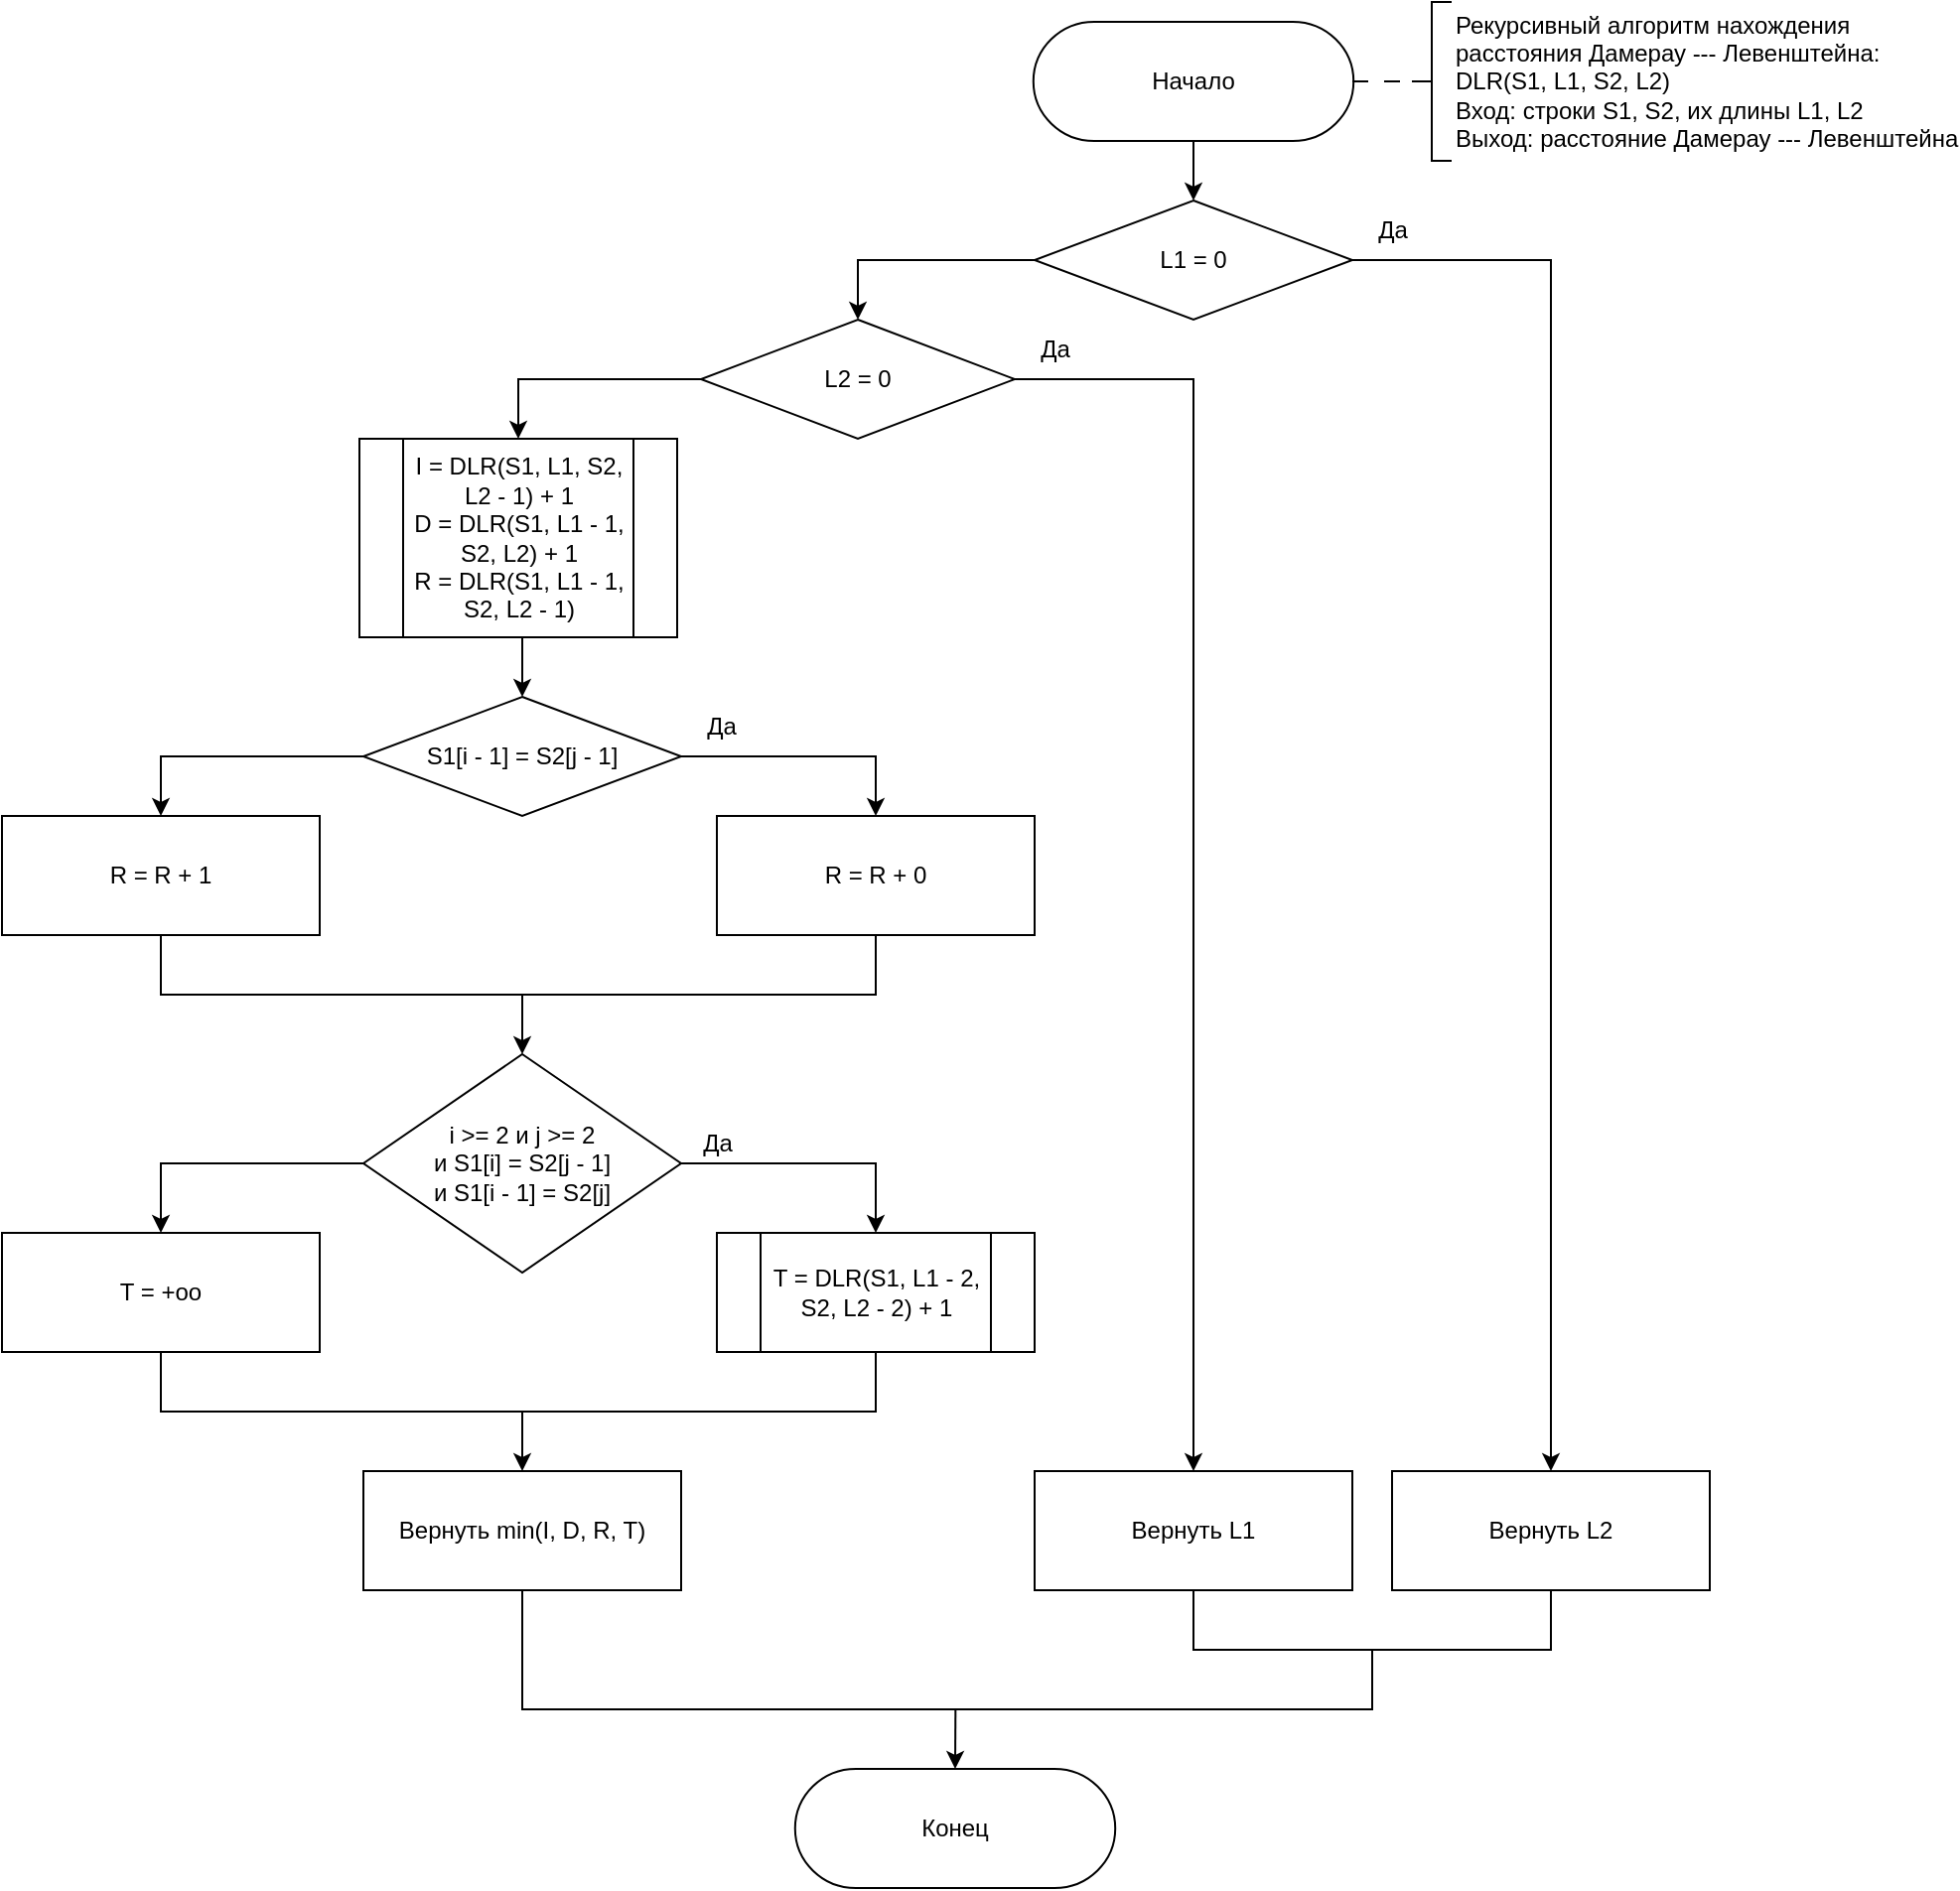 <mxfile version="22.0.8" type="device">
  <diagram name="Page-1" id="YKXosOOClyf2uKz4kZc7">
    <mxGraphModel dx="2009" dy="911" grid="1" gridSize="10" guides="1" tooltips="1" connect="1" arrows="1" fold="1" page="1" pageScale="1" pageWidth="1169" pageHeight="827" math="0" shadow="0">
      <root>
        <mxCell id="0" />
        <mxCell id="1" parent="0" />
        <mxCell id="xdKE0fxUzMoHAe-ZSNXu-1" value="Начало" style="html=1;shape=stencil(xVVNb4MwDP01HJmAaFV7nFh37GWTdnapgaghQU7Wj3+/0IAGAzqayyQO+D3yXuzYJGCpLqHGIIkkVBiw1yBJPpAqLsEosoFlSgevIheeXbhZuxB0jZlx2AmIw16gY7QhdcQzP5hWgcsSiZuGZdsgerHfNA9LMyWlFeFK6gHT460YcGnXRhcnFj09O5trG7uotg4VGqQB+pPczgFB8ubtFC9zevdwGmbU+f7l9Pm4U+zntPWpXvzbLF5YwZ1HYhN2683CA/Oy69Qfz86rmCO7xdnN2LHUInMDyNI9ZMeC1Jc8TG6yhma4R0RHV+qEs+19L/1OQHDZE+j+OY8oAGX2hVoF1q6h6zC+hHDhOiRloKnCQF8AFRhanTAXUAwofUase3B79NPbXXlkHHko/GPGHiecCaXxzhhYfNRkN3SmM1maK8I7LZtzIdzVNDcNI4Eb6i7KG/AN);whiteSpace=wrap;" vertex="1" parent="1">
          <mxGeometry x="150" y="190" width="100" height="60" as="geometry" />
        </mxCell>
        <mxCell id="xdKE0fxUzMoHAe-ZSNXu-2" style="edgeStyle=orthogonalEdgeStyle;rounded=0;orthogonalLoop=1;jettySize=auto;html=1;exitX=1;exitY=0.5;exitDx=0;exitDy=0;exitPerimeter=0;entryX=0.5;entryY=0;entryDx=0;entryDy=0;" edge="1" parent="1" source="xdKE0fxUzMoHAe-ZSNXu-3" target="xdKE0fxUzMoHAe-ZSNXu-9">
          <mxGeometry relative="1" as="geometry" />
        </mxCell>
        <mxCell id="xdKE0fxUzMoHAe-ZSNXu-3" value="L1 = 0" style="html=1;shape=mxgraph.flowchart.decision;whiteSpace=wrap;" vertex="1" parent="1">
          <mxGeometry x="120" y="280" width="160" height="60" as="geometry" />
        </mxCell>
        <mxCell id="xdKE0fxUzMoHAe-ZSNXu-4" style="edgeStyle=orthogonalEdgeStyle;rounded=0;orthogonalLoop=1;jettySize=auto;html=1;exitX=1;exitY=0.5;exitDx=0;exitDy=0;exitPerimeter=0;entryX=0.5;entryY=0;entryDx=0;entryDy=0;" edge="1" parent="1" source="xdKE0fxUzMoHAe-ZSNXu-6" target="xdKE0fxUzMoHAe-ZSNXu-11">
          <mxGeometry relative="1" as="geometry" />
        </mxCell>
        <mxCell id="xdKE0fxUzMoHAe-ZSNXu-6" value="L2 = 0" style="html=1;shape=mxgraph.flowchart.decision;whiteSpace=wrap;" vertex="1" parent="1">
          <mxGeometry x="-48" y="340" width="158" height="60" as="geometry" />
        </mxCell>
        <mxCell id="xdKE0fxUzMoHAe-ZSNXu-7" style="edgeStyle=orthogonalEdgeStyle;rounded=0;orthogonalLoop=1;jettySize=auto;html=1;exitX=0;exitY=0.5;exitDx=0;exitDy=0;exitPerimeter=0;entryX=0.5;entryY=0;entryDx=0;entryDy=0;entryPerimeter=0;" edge="1" parent="1" source="xdKE0fxUzMoHAe-ZSNXu-3" target="xdKE0fxUzMoHAe-ZSNXu-6">
          <mxGeometry relative="1" as="geometry" />
        </mxCell>
        <mxCell id="xdKE0fxUzMoHAe-ZSNXu-8" style="edgeStyle=orthogonalEdgeStyle;rounded=0;orthogonalLoop=1;jettySize=auto;html=1;exitX=0.5;exitY=1;exitDx=0;exitDy=0;exitPerimeter=0;entryX=0.5;entryY=0;entryDx=0;entryDy=0;entryPerimeter=0;" edge="1" parent="1" source="xdKE0fxUzMoHAe-ZSNXu-1" target="xdKE0fxUzMoHAe-ZSNXu-3">
          <mxGeometry relative="1" as="geometry" />
        </mxCell>
        <mxCell id="xdKE0fxUzMoHAe-ZSNXu-9" value="Вернуть L2" style="rounded=1;whiteSpace=wrap;html=1;absoluteArcSize=1;arcSize=0;" vertex="1" parent="1">
          <mxGeometry x="300" y="920" width="160" height="60" as="geometry" />
        </mxCell>
        <mxCell id="xdKE0fxUzMoHAe-ZSNXu-10" style="edgeStyle=orthogonalEdgeStyle;rounded=0;orthogonalLoop=1;jettySize=auto;html=1;exitX=0.5;exitY=1;exitDx=0;exitDy=0;entryX=0.5;entryY=1;entryDx=0;entryDy=0;endArrow=none;endFill=0;" edge="1" parent="1" source="xdKE0fxUzMoHAe-ZSNXu-11" target="xdKE0fxUzMoHAe-ZSNXu-9">
          <mxGeometry relative="1" as="geometry">
            <Array as="points">
              <mxPoint x="200" y="1010" />
              <mxPoint x="380" y="1010" />
            </Array>
          </mxGeometry>
        </mxCell>
        <mxCell id="xdKE0fxUzMoHAe-ZSNXu-11" value="Вернуть L1" style="rounded=1;whiteSpace=wrap;html=1;absoluteArcSize=1;arcSize=0;" vertex="1" parent="1">
          <mxGeometry x="120" y="920" width="160" height="60" as="geometry" />
        </mxCell>
        <mxCell id="xdKE0fxUzMoHAe-ZSNXu-17" style="edgeStyle=orthogonalEdgeStyle;rounded=0;orthogonalLoop=1;jettySize=auto;html=1;exitX=0;exitY=0.5;exitDx=0;exitDy=0;exitPerimeter=0;entryX=0.5;entryY=0;entryDx=0;entryDy=0;" edge="1" parent="1" source="xdKE0fxUzMoHAe-ZSNXu-19" target="xdKE0fxUzMoHAe-ZSNXu-21">
          <mxGeometry relative="1" as="geometry" />
        </mxCell>
        <mxCell id="xdKE0fxUzMoHAe-ZSNXu-18" style="edgeStyle=orthogonalEdgeStyle;rounded=0;orthogonalLoop=1;jettySize=auto;html=1;exitX=1;exitY=0.5;exitDx=0;exitDy=0;exitPerimeter=0;entryX=0.5;entryY=0;entryDx=0;entryDy=0;" edge="1" parent="1" source="xdKE0fxUzMoHAe-ZSNXu-19" target="xdKE0fxUzMoHAe-ZSNXu-22">
          <mxGeometry relative="1" as="geometry" />
        </mxCell>
        <mxCell id="xdKE0fxUzMoHAe-ZSNXu-19" value="S1[i - 1] = S2[j - 1]" style="html=1;shape=mxgraph.flowchart.decision;whiteSpace=wrap;" vertex="1" parent="1">
          <mxGeometry x="-218" y="530" width="160" height="60" as="geometry" />
        </mxCell>
        <mxCell id="xdKE0fxUzMoHAe-ZSNXu-20" style="edgeStyle=orthogonalEdgeStyle;rounded=0;orthogonalLoop=1;jettySize=auto;html=1;exitX=0.5;exitY=1;exitDx=0;exitDy=0;entryX=0.5;entryY=1;entryDx=0;entryDy=0;endArrow=none;endFill=0;" edge="1" parent="1" source="xdKE0fxUzMoHAe-ZSNXu-21" target="xdKE0fxUzMoHAe-ZSNXu-22">
          <mxGeometry relative="1" as="geometry">
            <Array as="points">
              <mxPoint x="-320" y="680" />
              <mxPoint x="40" y="680" />
            </Array>
          </mxGeometry>
        </mxCell>
        <mxCell id="xdKE0fxUzMoHAe-ZSNXu-21" value="R = R + 1" style="rounded=1;whiteSpace=wrap;html=1;absoluteArcSize=1;arcSize=0;" vertex="1" parent="1">
          <mxGeometry x="-400" y="590" width="160" height="60" as="geometry" />
        </mxCell>
        <mxCell id="xdKE0fxUzMoHAe-ZSNXu-22" value="R = R + 0" style="rounded=1;whiteSpace=wrap;html=1;absoluteArcSize=1;arcSize=0;" vertex="1" parent="1">
          <mxGeometry x="-40" y="590" width="160" height="60" as="geometry" />
        </mxCell>
        <mxCell id="xdKE0fxUzMoHAe-ZSNXu-25" style="edgeStyle=orthogonalEdgeStyle;rounded=0;orthogonalLoop=1;jettySize=auto;html=1;exitX=0.5;exitY=0;exitDx=0;exitDy=0;exitPerimeter=0;endArrow=none;endFill=0;startArrow=classic;startFill=1;" edge="1" parent="1" source="xdKE0fxUzMoHAe-ZSNXu-27">
          <mxGeometry relative="1" as="geometry">
            <mxPoint x="79.87" y="1070" as="targetPoint" />
          </mxGeometry>
        </mxCell>
        <mxCell id="xdKE0fxUzMoHAe-ZSNXu-26" style="edgeStyle=orthogonalEdgeStyle;rounded=0;orthogonalLoop=1;jettySize=auto;html=1;exitX=0.5;exitY=0;exitDx=0;exitDy=0;exitPerimeter=0;startArrow=classic;startFill=1;endArrow=none;endFill=0;" edge="1" parent="1" source="xdKE0fxUzMoHAe-ZSNXu-27">
          <mxGeometry relative="1" as="geometry">
            <mxPoint x="80.167" y="1040" as="targetPoint" />
          </mxGeometry>
        </mxCell>
        <mxCell id="xdKE0fxUzMoHAe-ZSNXu-27" value="Конец" style="html=1;shape=stencil(xVVNb4MwDP01HJmAaFV7nFh37GWTdnapgaghQU7Wj3+/0IAGAzqayyQO+D3yXuzYJGCpLqHGIIkkVBiw1yBJPpAqLsEosoFlSgevIheeXbhZuxB0jZlx2AmIw16gY7QhdcQzP5hWgcsSiZuGZdsgerHfNA9LMyWlFeFK6gHT460YcGnXRhcnFj09O5trG7uotg4VGqQB+pPczgFB8ubtFC9zevdwGmbU+f7l9Pm4U+zntPWpXvzbLF5YwZ1HYhN2683CA/Oy69Qfz86rmCO7xdnN2LHUInMDyNI9ZMeC1Jc8TG6yhma4R0RHV+qEs+19L/1OQHDZE+j+OY8oAGX2hVoF1q6h6zC+hHDhOiRloKnCQF8AFRhanTAXUAwofUase3B79NPbXXlkHHko/GPGHiecCaXxzhhYfNRkN3SmM1maK8I7LZtzIdzVNDcNI4Eb6i7KG/AN);whiteSpace=wrap;" vertex="1" parent="1">
          <mxGeometry x="30" y="1070" width="100" height="60" as="geometry" />
        </mxCell>
        <mxCell id="xdKE0fxUzMoHAe-ZSNXu-29" style="edgeStyle=orthogonalEdgeStyle;rounded=0;orthogonalLoop=1;jettySize=auto;html=1;exitX=0.5;exitY=0;exitDx=0;exitDy=0;exitPerimeter=0;entryX=0.5;entryY=0;entryDx=0;entryDy=0;" edge="1" parent="1" target="xdKE0fxUzMoHAe-ZSNXu-32">
          <mxGeometry relative="1" as="geometry">
            <mxPoint x="-138" y="890" as="sourcePoint" />
          </mxGeometry>
        </mxCell>
        <mxCell id="xdKE0fxUzMoHAe-ZSNXu-31" style="edgeStyle=orthogonalEdgeStyle;rounded=0;orthogonalLoop=1;jettySize=auto;html=1;exitX=0.5;exitY=1;exitDx=0;exitDy=0;endArrow=none;endFill=0;" edge="1" parent="1" source="xdKE0fxUzMoHAe-ZSNXu-32">
          <mxGeometry relative="1" as="geometry">
            <mxPoint x="290" y="1010" as="targetPoint" />
            <Array as="points">
              <mxPoint x="-138" y="1040" />
              <mxPoint x="290" y="1040" />
            </Array>
          </mxGeometry>
        </mxCell>
        <mxCell id="xdKE0fxUzMoHAe-ZSNXu-32" value="Вернуть min(I, D, R, T)" style="rounded=1;whiteSpace=wrap;html=1;absoluteArcSize=1;arcSize=0;" vertex="1" parent="1">
          <mxGeometry x="-218" y="920" width="160" height="60" as="geometry" />
        </mxCell>
        <mxCell id="xdKE0fxUzMoHAe-ZSNXu-35" style="edgeStyle=orthogonalEdgeStyle;rounded=0;orthogonalLoop=1;jettySize=auto;html=1;exitX=0.5;exitY=1;exitDx=0;exitDy=0;entryX=0.5;entryY=0;entryDx=0;entryDy=0;entryPerimeter=0;" edge="1" parent="1" target="xdKE0fxUzMoHAe-ZSNXu-19">
          <mxGeometry relative="1" as="geometry">
            <mxPoint x="-138" y="500" as="sourcePoint" />
          </mxGeometry>
        </mxCell>
        <mxCell id="xdKE0fxUzMoHAe-ZSNXu-38" style="edgeStyle=orthogonalEdgeStyle;rounded=0;orthogonalLoop=1;jettySize=auto;html=1;exitX=0;exitY=0.5;exitDx=0;exitDy=0;exitPerimeter=0;entryX=0.5;entryY=0;entryDx=0;entryDy=0;" edge="1" parent="1" source="xdKE0fxUzMoHAe-ZSNXu-41" target="xdKE0fxUzMoHAe-ZSNXu-43">
          <mxGeometry relative="1" as="geometry" />
        </mxCell>
        <mxCell id="xdKE0fxUzMoHAe-ZSNXu-40" style="edgeStyle=orthogonalEdgeStyle;rounded=0;orthogonalLoop=1;jettySize=auto;html=1;exitX=0.5;exitY=0;exitDx=0;exitDy=0;exitPerimeter=0;startArrow=classic;startFill=1;endArrow=none;endFill=0;" edge="1" parent="1" source="xdKE0fxUzMoHAe-ZSNXu-41">
          <mxGeometry relative="1" as="geometry">
            <mxPoint x="-138" y="680" as="targetPoint" />
          </mxGeometry>
        </mxCell>
        <mxCell id="xdKE0fxUzMoHAe-ZSNXu-51" style="edgeStyle=orthogonalEdgeStyle;rounded=0;orthogonalLoop=1;jettySize=auto;html=1;exitX=1;exitY=0.5;exitDx=0;exitDy=0;exitPerimeter=0;entryX=0.5;entryY=0;entryDx=0;entryDy=0;" edge="1" parent="1" source="xdKE0fxUzMoHAe-ZSNXu-41" target="xdKE0fxUzMoHAe-ZSNXu-50">
          <mxGeometry relative="1" as="geometry" />
        </mxCell>
        <mxCell id="xdKE0fxUzMoHAe-ZSNXu-41" value="i &amp;gt;= 2 и j &amp;gt;= 2&lt;br&gt;и S1[i] = S2[j - 1]&lt;br&gt;и S1[i - 1] = S2[j]" style="html=1;shape=mxgraph.flowchart.decision;whiteSpace=wrap;" vertex="1" parent="1">
          <mxGeometry x="-218" y="710" width="160" height="110" as="geometry" />
        </mxCell>
        <mxCell id="xdKE0fxUzMoHAe-ZSNXu-42" style="edgeStyle=orthogonalEdgeStyle;rounded=0;orthogonalLoop=1;jettySize=auto;html=1;exitX=0.5;exitY=1;exitDx=0;exitDy=0;entryX=0.5;entryY=1;entryDx=0;entryDy=0;endArrow=none;endFill=0;" edge="1" parent="1" source="xdKE0fxUzMoHAe-ZSNXu-43">
          <mxGeometry relative="1" as="geometry">
            <Array as="points">
              <mxPoint x="-320" y="890" />
              <mxPoint x="40" y="890" />
            </Array>
            <mxPoint x="40" y="860.0" as="targetPoint" />
          </mxGeometry>
        </mxCell>
        <mxCell id="xdKE0fxUzMoHAe-ZSNXu-43" value="T = +oo" style="rounded=1;whiteSpace=wrap;html=1;absoluteArcSize=1;arcSize=0;" vertex="1" parent="1">
          <mxGeometry x="-400" y="800" width="160" height="60" as="geometry" />
        </mxCell>
        <mxCell id="xdKE0fxUzMoHAe-ZSNXu-45" style="edgeStyle=orthogonalEdgeStyle;rounded=0;orthogonalLoop=1;jettySize=auto;html=1;endArrow=none;endFill=0;dashed=1;dashPattern=8 8;" edge="1" parent="1">
          <mxGeometry relative="1" as="geometry">
            <mxPoint x="310" y="220" as="targetPoint" />
            <mxPoint x="280" y="220" as="sourcePoint" />
          </mxGeometry>
        </mxCell>
        <mxCell id="xdKE0fxUzMoHAe-ZSNXu-46" value="Рекурсивный алгоритм нахождения&lt;br&gt;расстояния Дамерау --- Левенштейна:&lt;br&gt;DLR(S1, L1, S2, L2)&lt;br&gt;Вход: строки S1, S2, их длины L1, L2&lt;br&gt;Выход: расстояние Дамерау --- Левенштейна" style="html=1;shape=mxgraph.flowchart.annotation_2;align=left;labelPosition=right;pointerEvents=1;" vertex="1" parent="1">
          <mxGeometry x="310" y="180" width="20" height="80" as="geometry" />
        </mxCell>
        <mxCell id="xdKE0fxUzMoHAe-ZSNXu-47" style="edgeStyle=orthogonalEdgeStyle;rounded=0;orthogonalLoop=1;jettySize=auto;html=1;exitX=0;exitY=0.5;exitDx=0;exitDy=0;exitPerimeter=0;entryX=0.5;entryY=0;entryDx=0;entryDy=0;" edge="1" parent="1" source="xdKE0fxUzMoHAe-ZSNXu-6" target="xdKE0fxUzMoHAe-ZSNXu-48">
          <mxGeometry relative="1" as="geometry">
            <mxPoint x="-138" y="400.0" as="targetPoint" />
          </mxGeometry>
        </mxCell>
        <mxCell id="xdKE0fxUzMoHAe-ZSNXu-48" value="I = DLR(S1, L1, S2, L2 - 1) + 1&lt;br style=&quot;border-color: var(--border-color);&quot;&gt;D = DLR(S1, L1 - 1, S2, L2) + 1&lt;br style=&quot;border-color: var(--border-color);&quot;&gt;R = DLR(S1, L1 - 1, S2, L2 - 1)" style="html=1;shape=process;whiteSpace=wrap;size=0.14;" vertex="1" parent="1">
          <mxGeometry x="-220" y="400" width="160" height="100" as="geometry" />
        </mxCell>
        <mxCell id="xdKE0fxUzMoHAe-ZSNXu-50" value="T = DLR(S1, L1 - 2, S2, L2 - 2) + 1" style="html=1;shape=process;whiteSpace=wrap;size=0.14;" vertex="1" parent="1">
          <mxGeometry x="-40" y="800" width="160" height="60" as="geometry" />
        </mxCell>
        <mxCell id="xdKE0fxUzMoHAe-ZSNXu-52" value="Да" style="text;html=1;align=center;verticalAlign=middle;resizable=0;points=[];autosize=1;strokeColor=none;fillColor=none;" vertex="1" parent="1">
          <mxGeometry x="280" y="280" width="40" height="30" as="geometry" />
        </mxCell>
        <mxCell id="xdKE0fxUzMoHAe-ZSNXu-53" value="Да" style="text;html=1;align=center;verticalAlign=middle;resizable=0;points=[];autosize=1;strokeColor=none;fillColor=none;" vertex="1" parent="1">
          <mxGeometry x="110" y="340" width="40" height="30" as="geometry" />
        </mxCell>
        <mxCell id="xdKE0fxUzMoHAe-ZSNXu-54" value="Да" style="text;html=1;align=center;verticalAlign=middle;resizable=0;points=[];autosize=1;strokeColor=none;fillColor=none;" vertex="1" parent="1">
          <mxGeometry x="-58" y="530" width="40" height="30" as="geometry" />
        </mxCell>
        <mxCell id="xdKE0fxUzMoHAe-ZSNXu-55" value="Да" style="text;html=1;align=center;verticalAlign=middle;resizable=0;points=[];autosize=1;strokeColor=none;fillColor=none;" vertex="1" parent="1">
          <mxGeometry x="-60" y="740" width="40" height="30" as="geometry" />
        </mxCell>
      </root>
    </mxGraphModel>
  </diagram>
</mxfile>
